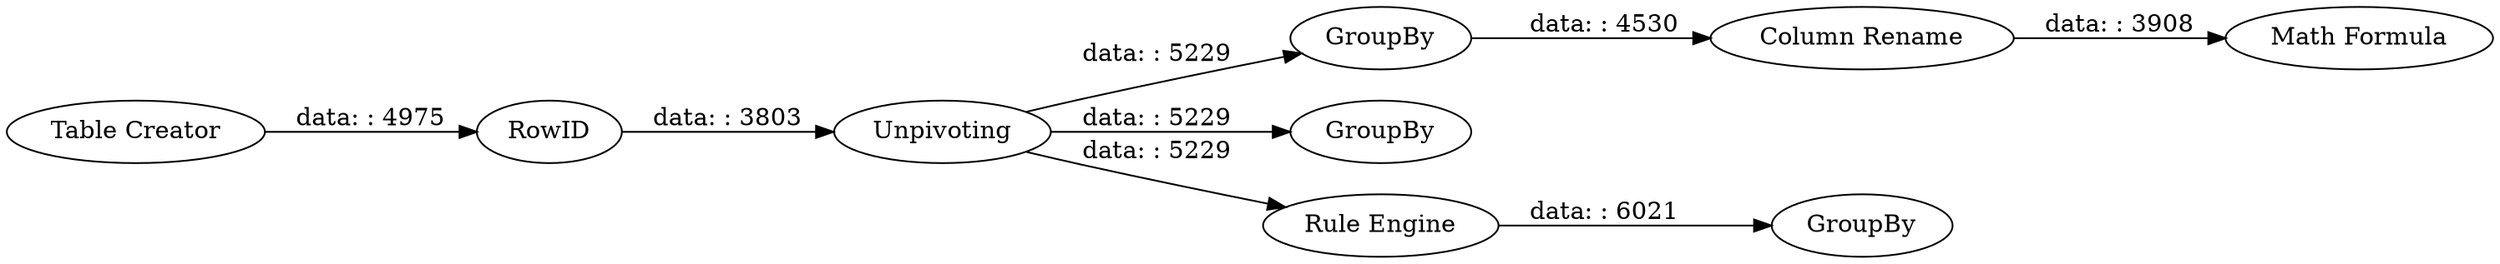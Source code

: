 digraph {
	"-3247724595312253970_5" [label=GroupBy]
	"-3247724595312253970_2" [label=GroupBy]
	"-3247724595312253970_9" [label=GroupBy]
	"-3247724595312253970_1" [label="Table Creator"]
	"-3247724595312253970_6" [label="Column Rename"]
	"-3247724595312253970_8" [label="Rule Engine"]
	"-3247724595312253970_7" [label="Math Formula"]
	"-3247724595312253970_4" [label=RowID]
	"-3247724595312253970_3" [label=Unpivoting]
	"-3247724595312253970_6" -> "-3247724595312253970_7" [label="data: : 3908"]
	"-3247724595312253970_3" -> "-3247724595312253970_8" [label="data: : 5229"]
	"-3247724595312253970_8" -> "-3247724595312253970_9" [label="data: : 6021"]
	"-3247724595312253970_3" -> "-3247724595312253970_5" [label="data: : 5229"]
	"-3247724595312253970_1" -> "-3247724595312253970_4" [label="data: : 4975"]
	"-3247724595312253970_5" -> "-3247724595312253970_6" [label="data: : 4530"]
	"-3247724595312253970_3" -> "-3247724595312253970_2" [label="data: : 5229"]
	"-3247724595312253970_4" -> "-3247724595312253970_3" [label="data: : 3803"]
	rankdir=LR
}
